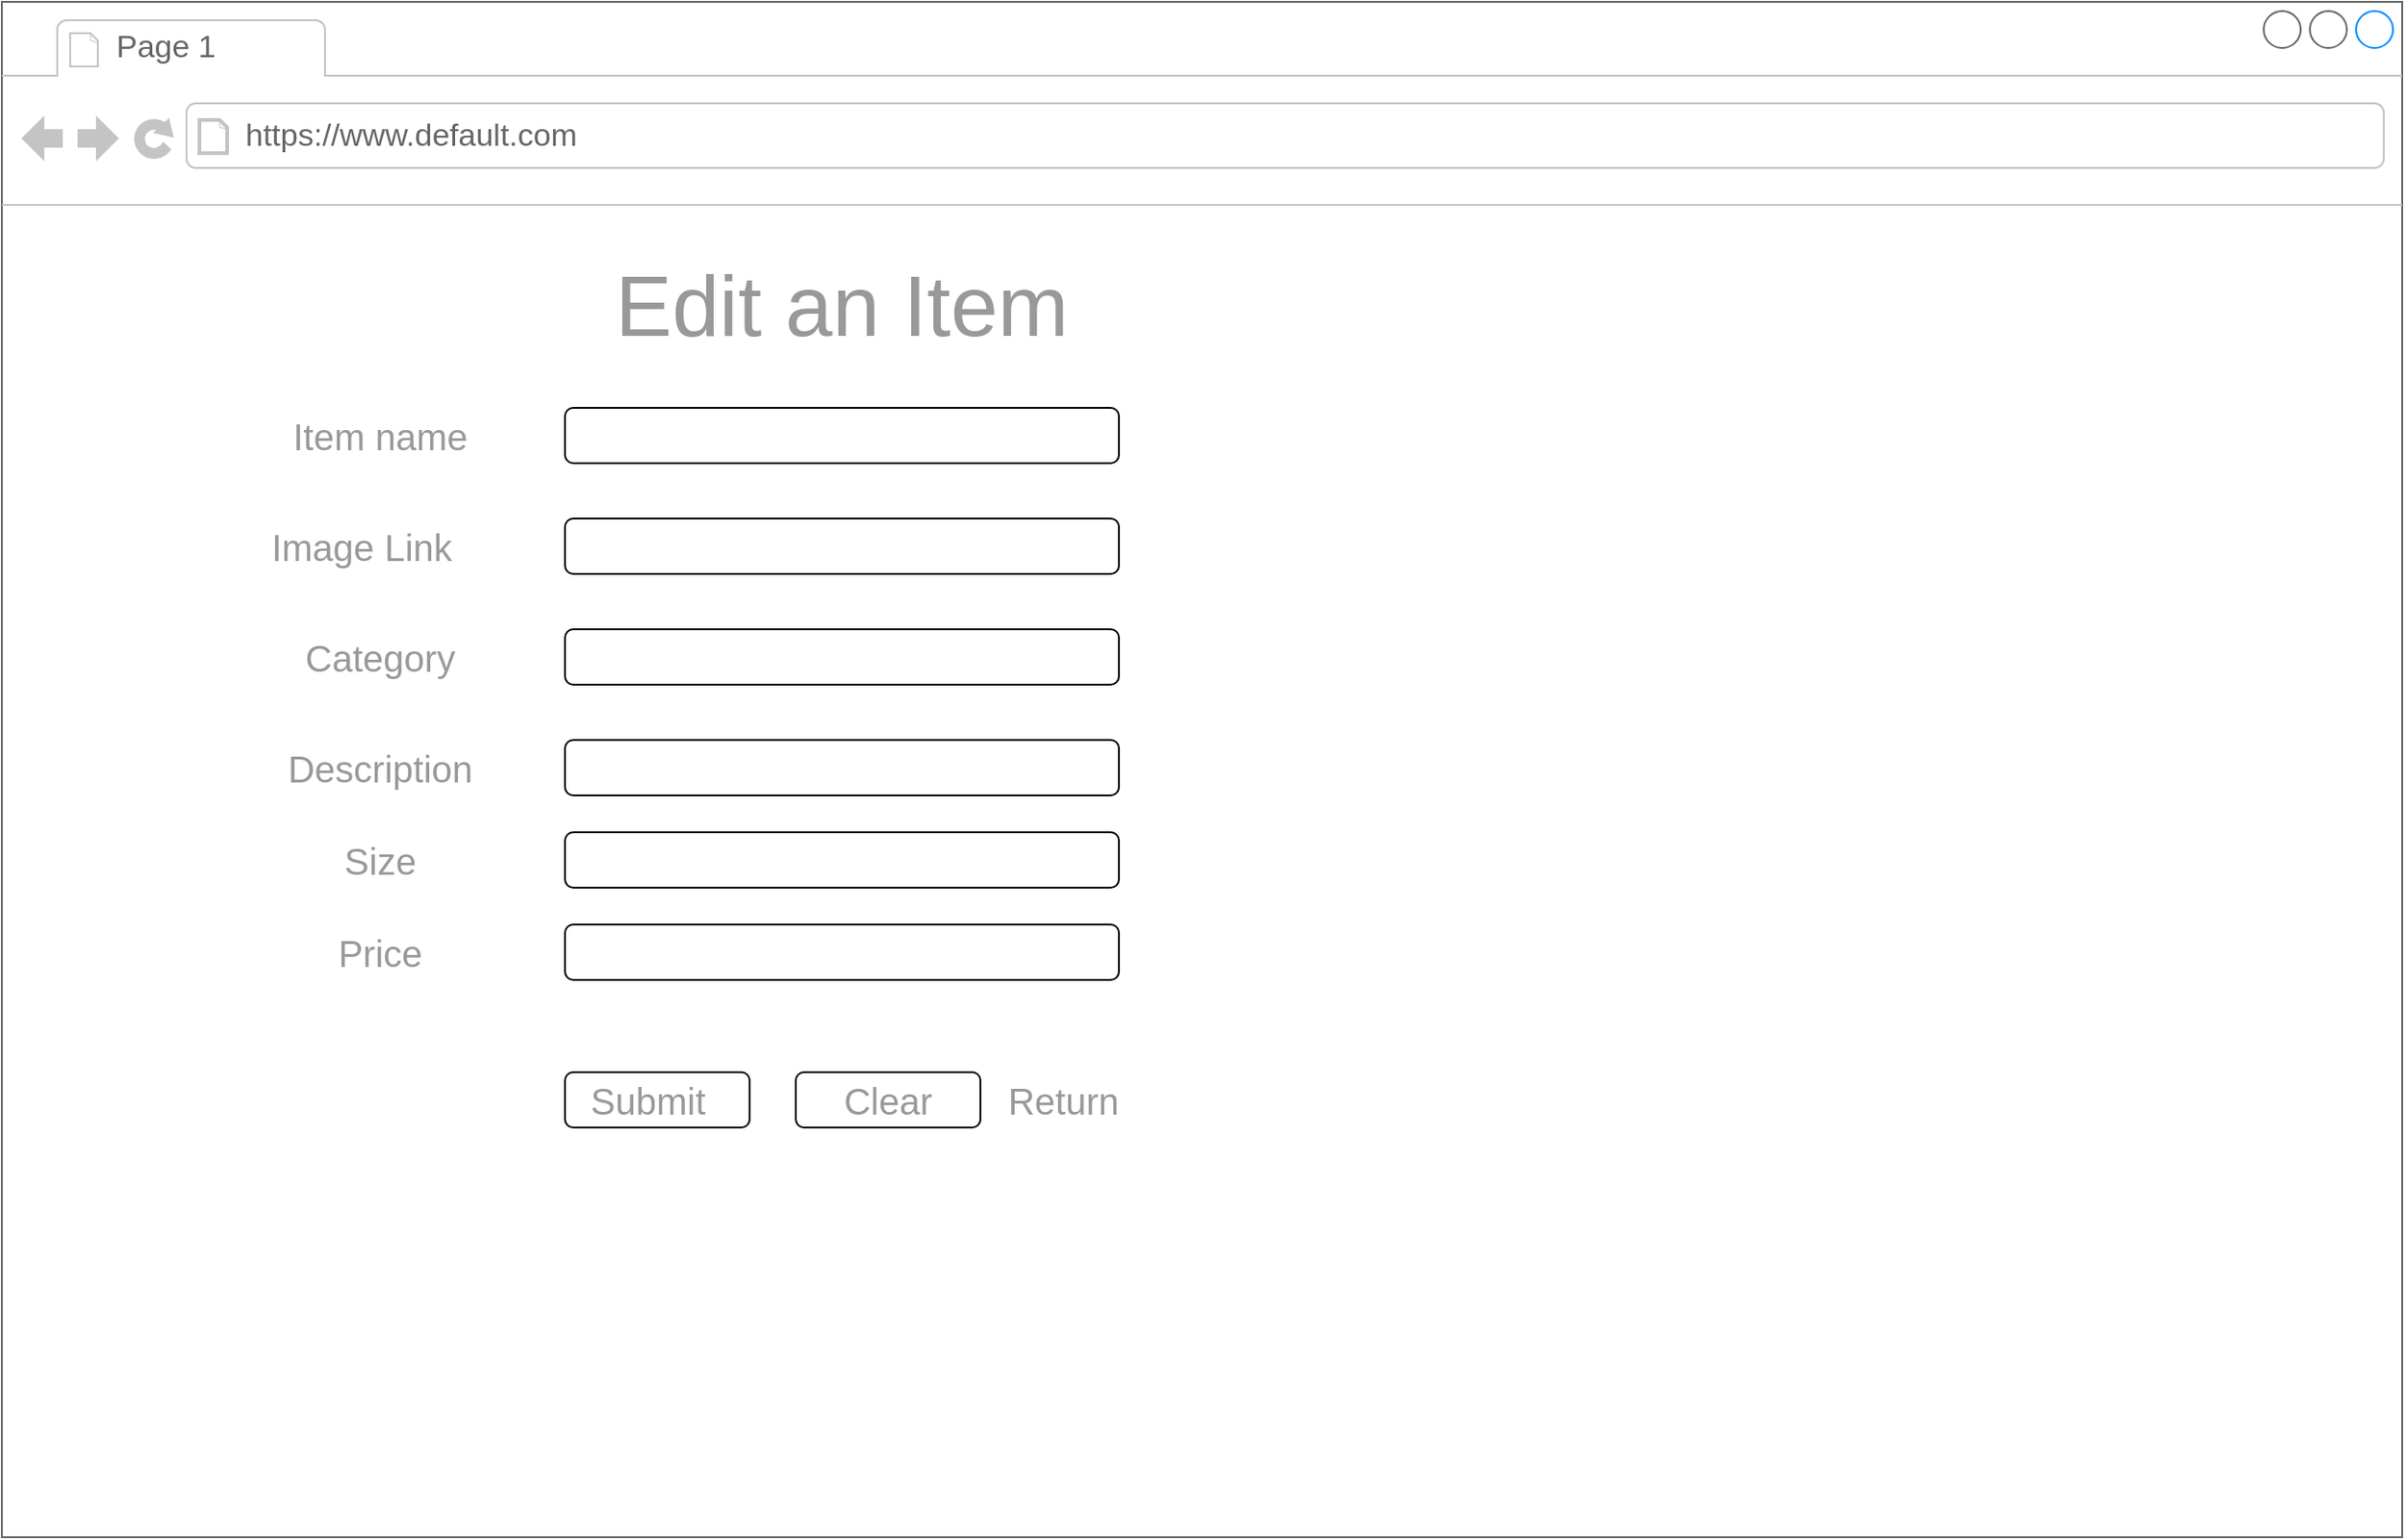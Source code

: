 <mxfile version="20.6.0" type="device"><diagram name="Page-1" id="2cc2dc42-3aac-f2a9-1cec-7a8b7cbee084"><mxGraphModel dx="-318" dy="482" grid="1" gridSize="10" guides="1" tooltips="1" connect="1" arrows="1" fold="1" page="1" pageScale="1" pageWidth="1100" pageHeight="850" background="none" math="0" shadow="0"><root><mxCell id="0"/><mxCell id="1" parent="0"/><mxCell id="7026571954dc6520-1" value="" style="strokeWidth=1;shadow=0;dashed=0;align=center;html=1;shape=mxgraph.mockup.containers.browserWindow;rSize=0;strokeColor=#666666;mainText=,;recursiveResize=0;rounded=0;labelBackgroundColor=none;fontFamily=Verdana;fontSize=12" parent="1" vertex="1"><mxGeometry x="1890" y="110" width="1300" height="832" as="geometry"/></mxCell><mxCell id="7026571954dc6520-2" value="Page 1" style="strokeWidth=1;shadow=0;dashed=0;align=center;html=1;shape=mxgraph.mockup.containers.anchor;fontSize=17;fontColor=#666666;align=left;" parent="7026571954dc6520-1" vertex="1"><mxGeometry x="60" y="12" width="110" height="26" as="geometry"/></mxCell><mxCell id="7026571954dc6520-3" value="https://www.default.com" style="strokeWidth=1;shadow=0;dashed=0;align=center;html=1;shape=mxgraph.mockup.containers.anchor;rSize=0;fontSize=17;fontColor=#666666;align=left;" parent="7026571954dc6520-1" vertex="1"><mxGeometry x="130" y="60" width="250" height="26" as="geometry"/></mxCell><mxCell id="XdrXnuQvbxu3idKPkUTi-138" value="Edit an Item" style="text;html=1;strokeColor=none;fillColor=none;align=center;verticalAlign=middle;whiteSpace=wrap;rounded=0;fontSize=46;fontColor=#999999;" parent="7026571954dc6520-1" vertex="1"><mxGeometry x="160" y="140" width="590" height="50" as="geometry"/></mxCell><mxCell id="XdrXnuQvbxu3idKPkUTi-269" value="" style="rounded=1;whiteSpace=wrap;html=1;fontSize=20;fontColor=#999999;" parent="7026571954dc6520-1" vertex="1"><mxGeometry x="305" y="220" width="300" height="30" as="geometry"/></mxCell><mxCell id="XdrXnuQvbxu3idKPkUTi-365" value="" style="rounded=1;whiteSpace=wrap;html=1;fontSize=20;fontColor=#999999;" parent="7026571954dc6520-1" vertex="1"><mxGeometry x="305" y="450" width="300" height="30" as="geometry"/></mxCell><mxCell id="XdrXnuQvbxu3idKPkUTi-366" value="" style="rounded=1;whiteSpace=wrap;html=1;fontSize=20;fontColor=#999999;" parent="7026571954dc6520-1" vertex="1"><mxGeometry x="305" y="500" width="300" height="30" as="geometry"/></mxCell><mxCell id="XdrXnuQvbxu3idKPkUTi-368" value="" style="rounded=1;whiteSpace=wrap;html=1;fontSize=20;fontColor=#999999;" parent="7026571954dc6520-1" vertex="1"><mxGeometry x="305" y="400" width="300" height="30" as="geometry"/></mxCell><mxCell id="XdrXnuQvbxu3idKPkUTi-369" value="" style="rounded=1;whiteSpace=wrap;html=1;fontSize=20;fontColor=#999999;" parent="7026571954dc6520-1" vertex="1"><mxGeometry x="305" y="280" width="300" height="30" as="geometry"/></mxCell><mxCell id="XdrXnuQvbxu3idKPkUTi-370" value="" style="rounded=1;whiteSpace=wrap;html=1;fontSize=20;fontColor=#999999;" parent="7026571954dc6520-1" vertex="1"><mxGeometry x="305" y="340" width="300" height="30" as="geometry"/></mxCell><mxCell id="XdrXnuQvbxu3idKPkUTi-372" value="Category" style="text;html=1;strokeColor=none;fillColor=none;align=center;verticalAlign=middle;whiteSpace=wrap;rounded=0;fontSize=20;fontColor=#999999;" parent="7026571954dc6520-1" vertex="1"><mxGeometry x="130" y="340" width="150" height="30" as="geometry"/></mxCell><mxCell id="XdrXnuQvbxu3idKPkUTi-385" value="Item name" style="text;html=1;strokeColor=none;fillColor=none;align=center;verticalAlign=middle;whiteSpace=wrap;rounded=0;fontSize=20;fontColor=#999999;" parent="7026571954dc6520-1" vertex="1"><mxGeometry x="130" y="220" width="150" height="30" as="geometry"/></mxCell><mxCell id="XdrXnuQvbxu3idKPkUTi-386" value="Description" style="text;html=1;strokeColor=none;fillColor=none;align=center;verticalAlign=middle;whiteSpace=wrap;rounded=0;fontSize=20;fontColor=#999999;" parent="7026571954dc6520-1" vertex="1"><mxGeometry x="130" y="400" width="150" height="30" as="geometry"/></mxCell><mxCell id="XdrXnuQvbxu3idKPkUTi-387" value="Size" style="text;html=1;strokeColor=none;fillColor=none;align=center;verticalAlign=middle;whiteSpace=wrap;rounded=0;fontSize=20;fontColor=#999999;" parent="7026571954dc6520-1" vertex="1"><mxGeometry x="130" y="450" width="150" height="30" as="geometry"/></mxCell><mxCell id="XdrXnuQvbxu3idKPkUTi-388" value="Image Link" style="text;html=1;strokeColor=none;fillColor=none;align=center;verticalAlign=middle;whiteSpace=wrap;rounded=0;fontSize=20;fontColor=#999999;" parent="7026571954dc6520-1" vertex="1"><mxGeometry x="120" y="280" width="150" height="30" as="geometry"/></mxCell><mxCell id="XdrXnuQvbxu3idKPkUTi-405" value="Price" style="text;html=1;strokeColor=none;fillColor=none;align=center;verticalAlign=middle;whiteSpace=wrap;rounded=0;fontSize=20;fontColor=#999999;" parent="7026571954dc6520-1" vertex="1"><mxGeometry x="130" y="500" width="150" height="30" as="geometry"/></mxCell><mxCell id="XdrXnuQvbxu3idKPkUTi-407" value="" style="rounded=1;whiteSpace=wrap;html=1;fontSize=20;fontColor=#999999;" parent="7026571954dc6520-1" vertex="1"><mxGeometry x="305" y="580" width="100" height="30" as="geometry"/></mxCell><mxCell id="XdrXnuQvbxu3idKPkUTi-408" value="" style="rounded=1;whiteSpace=wrap;html=1;fontSize=20;fontColor=#999999;" parent="7026571954dc6520-1" vertex="1"><mxGeometry x="430" y="580" width="100" height="30" as="geometry"/></mxCell><mxCell id="XdrXnuQvbxu3idKPkUTi-409" value="Submit" style="text;html=1;strokeColor=none;fillColor=none;align=center;verticalAlign=middle;whiteSpace=wrap;rounded=0;fontSize=20;fontColor=#999999;" parent="7026571954dc6520-1" vertex="1"><mxGeometry x="320" y="580" width="60" height="30" as="geometry"/></mxCell><mxCell id="XdrXnuQvbxu3idKPkUTi-410" value="Clear" style="text;html=1;strokeColor=none;fillColor=none;align=center;verticalAlign=middle;whiteSpace=wrap;rounded=0;fontSize=20;fontColor=#999999;" parent="7026571954dc6520-1" vertex="1"><mxGeometry x="450" y="580" width="60" height="30" as="geometry"/></mxCell><mxCell id="XdrXnuQvbxu3idKPkUTi-411" value="Return" style="text;html=1;strokeColor=none;fillColor=none;align=center;verticalAlign=middle;whiteSpace=wrap;rounded=0;fontSize=20;fontColor=#999999;" parent="7026571954dc6520-1" vertex="1"><mxGeometry x="545" y="580" width="60" height="30" as="geometry"/></mxCell></root></mxGraphModel></diagram></mxfile>